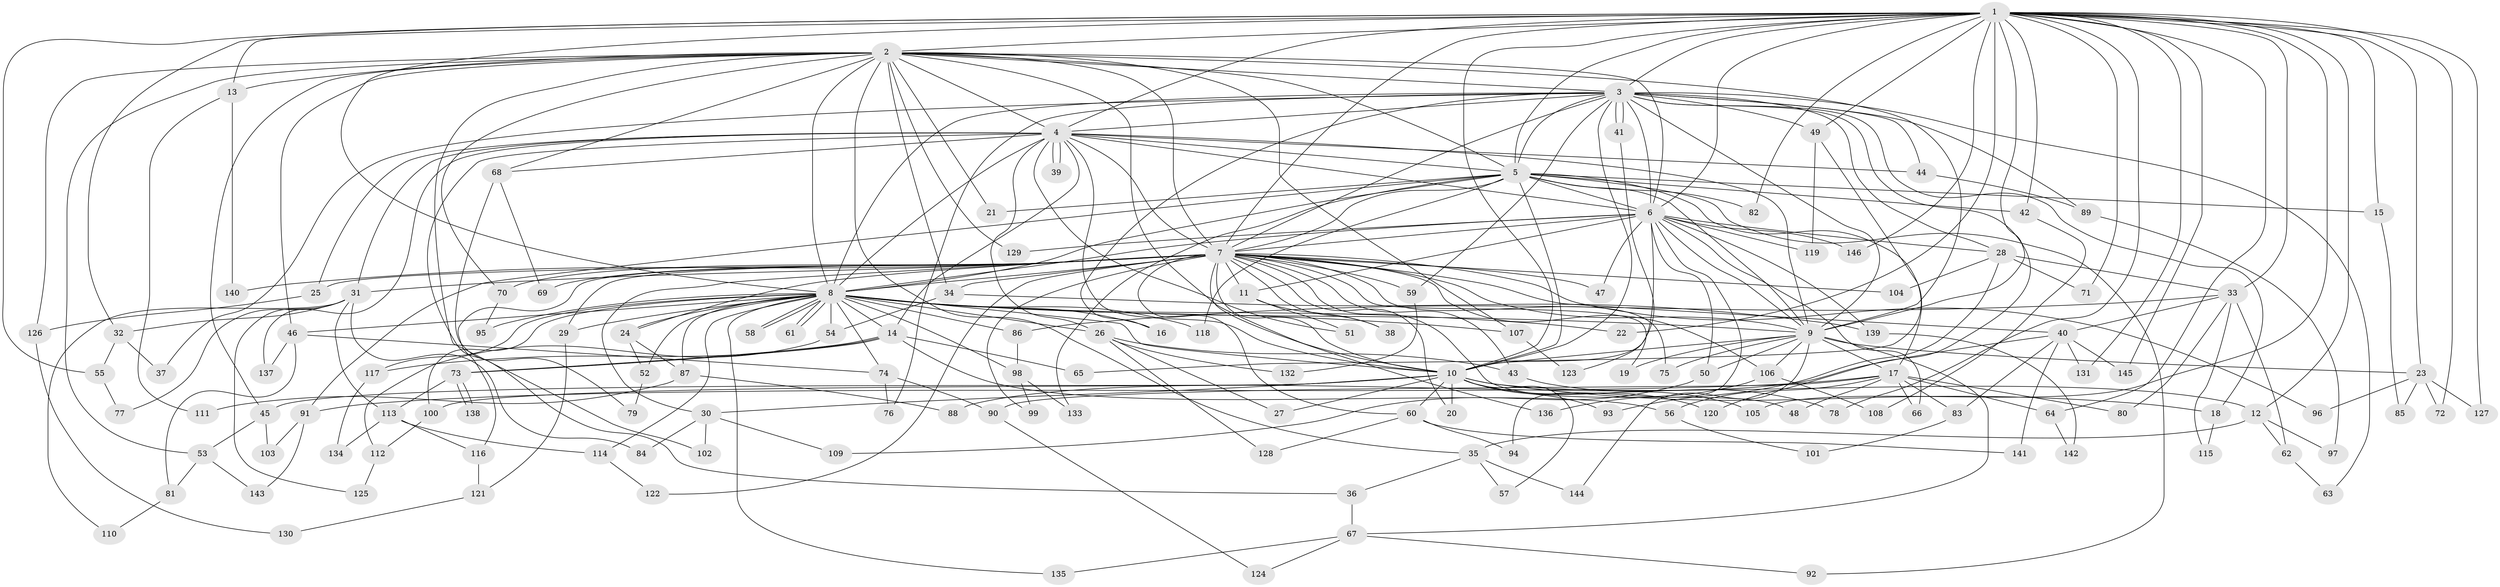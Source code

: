 // Generated by graph-tools (version 1.1) at 2025/49/03/09/25 03:49:31]
// undirected, 146 vertices, 317 edges
graph export_dot {
graph [start="1"]
  node [color=gray90,style=filled];
  1;
  2;
  3;
  4;
  5;
  6;
  7;
  8;
  9;
  10;
  11;
  12;
  13;
  14;
  15;
  16;
  17;
  18;
  19;
  20;
  21;
  22;
  23;
  24;
  25;
  26;
  27;
  28;
  29;
  30;
  31;
  32;
  33;
  34;
  35;
  36;
  37;
  38;
  39;
  40;
  41;
  42;
  43;
  44;
  45;
  46;
  47;
  48;
  49;
  50;
  51;
  52;
  53;
  54;
  55;
  56;
  57;
  58;
  59;
  60;
  61;
  62;
  63;
  64;
  65;
  66;
  67;
  68;
  69;
  70;
  71;
  72;
  73;
  74;
  75;
  76;
  77;
  78;
  79;
  80;
  81;
  82;
  83;
  84;
  85;
  86;
  87;
  88;
  89;
  90;
  91;
  92;
  93;
  94;
  95;
  96;
  97;
  98;
  99;
  100;
  101;
  102;
  103;
  104;
  105;
  106;
  107;
  108;
  109;
  110;
  111;
  112;
  113;
  114;
  115;
  116;
  117;
  118;
  119;
  120;
  121;
  122;
  123;
  124;
  125;
  126;
  127;
  128;
  129;
  130;
  131;
  132;
  133;
  134;
  135;
  136;
  137;
  138;
  139;
  140;
  141;
  142;
  143;
  144;
  145;
  146;
  1 -- 2;
  1 -- 3;
  1 -- 4;
  1 -- 5;
  1 -- 6;
  1 -- 7;
  1 -- 8;
  1 -- 9;
  1 -- 10;
  1 -- 12;
  1 -- 13;
  1 -- 15;
  1 -- 22;
  1 -- 23;
  1 -- 32;
  1 -- 33;
  1 -- 42;
  1 -- 49;
  1 -- 55;
  1 -- 64;
  1 -- 71;
  1 -- 72;
  1 -- 78;
  1 -- 82;
  1 -- 105;
  1 -- 127;
  1 -- 131;
  1 -- 145;
  1 -- 146;
  2 -- 3;
  2 -- 4;
  2 -- 5;
  2 -- 6;
  2 -- 7;
  2 -- 8;
  2 -- 9;
  2 -- 10;
  2 -- 13;
  2 -- 21;
  2 -- 34;
  2 -- 35;
  2 -- 45;
  2 -- 46;
  2 -- 53;
  2 -- 68;
  2 -- 70;
  2 -- 102;
  2 -- 107;
  2 -- 126;
  2 -- 129;
  3 -- 4;
  3 -- 5;
  3 -- 6;
  3 -- 7;
  3 -- 8;
  3 -- 9;
  3 -- 10;
  3 -- 16;
  3 -- 18;
  3 -- 28;
  3 -- 37;
  3 -- 41;
  3 -- 41;
  3 -- 44;
  3 -- 49;
  3 -- 59;
  3 -- 63;
  3 -- 76;
  3 -- 89;
  3 -- 120;
  4 -- 5;
  4 -- 6;
  4 -- 7;
  4 -- 8;
  4 -- 9;
  4 -- 10;
  4 -- 14;
  4 -- 25;
  4 -- 26;
  4 -- 31;
  4 -- 36;
  4 -- 39;
  4 -- 39;
  4 -- 44;
  4 -- 51;
  4 -- 68;
  4 -- 137;
  5 -- 6;
  5 -- 7;
  5 -- 8;
  5 -- 9;
  5 -- 10;
  5 -- 15;
  5 -- 17;
  5 -- 21;
  5 -- 42;
  5 -- 82;
  5 -- 91;
  5 -- 92;
  5 -- 118;
  5 -- 133;
  6 -- 7;
  6 -- 8;
  6 -- 9;
  6 -- 10;
  6 -- 11;
  6 -- 28;
  6 -- 47;
  6 -- 50;
  6 -- 66;
  6 -- 94;
  6 -- 119;
  6 -- 129;
  6 -- 139;
  6 -- 146;
  7 -- 8;
  7 -- 9;
  7 -- 10;
  7 -- 11;
  7 -- 19;
  7 -- 20;
  7 -- 24;
  7 -- 25;
  7 -- 29;
  7 -- 30;
  7 -- 31;
  7 -- 34;
  7 -- 38;
  7 -- 40;
  7 -- 43;
  7 -- 47;
  7 -- 48;
  7 -- 59;
  7 -- 60;
  7 -- 69;
  7 -- 70;
  7 -- 75;
  7 -- 96;
  7 -- 99;
  7 -- 104;
  7 -- 106;
  7 -- 116;
  7 -- 122;
  7 -- 136;
  7 -- 140;
  8 -- 9;
  8 -- 10;
  8 -- 14;
  8 -- 16;
  8 -- 22;
  8 -- 24;
  8 -- 26;
  8 -- 29;
  8 -- 46;
  8 -- 52;
  8 -- 54;
  8 -- 58;
  8 -- 58;
  8 -- 61;
  8 -- 61;
  8 -- 74;
  8 -- 86;
  8 -- 87;
  8 -- 95;
  8 -- 98;
  8 -- 100;
  8 -- 107;
  8 -- 114;
  8 -- 117;
  8 -- 118;
  8 -- 135;
  9 -- 10;
  9 -- 17;
  9 -- 19;
  9 -- 23;
  9 -- 50;
  9 -- 67;
  9 -- 75;
  9 -- 106;
  9 -- 144;
  10 -- 12;
  10 -- 18;
  10 -- 20;
  10 -- 27;
  10 -- 30;
  10 -- 45;
  10 -- 57;
  10 -- 60;
  10 -- 93;
  10 -- 100;
  10 -- 105;
  10 -- 120;
  11 -- 38;
  11 -- 51;
  12 -- 35;
  12 -- 62;
  12 -- 97;
  13 -- 111;
  13 -- 140;
  14 -- 56;
  14 -- 65;
  14 -- 73;
  14 -- 73;
  14 -- 117;
  15 -- 85;
  17 -- 48;
  17 -- 56;
  17 -- 64;
  17 -- 66;
  17 -- 80;
  17 -- 83;
  17 -- 90;
  17 -- 91;
  18 -- 115;
  23 -- 72;
  23 -- 85;
  23 -- 96;
  23 -- 127;
  24 -- 52;
  24 -- 87;
  25 -- 126;
  26 -- 27;
  26 -- 43;
  26 -- 128;
  26 -- 132;
  28 -- 33;
  28 -- 71;
  28 -- 93;
  28 -- 104;
  29 -- 121;
  30 -- 84;
  30 -- 102;
  30 -- 109;
  31 -- 32;
  31 -- 77;
  31 -- 84;
  31 -- 110;
  31 -- 113;
  31 -- 125;
  32 -- 37;
  32 -- 55;
  33 -- 40;
  33 -- 62;
  33 -- 80;
  33 -- 86;
  33 -- 115;
  34 -- 54;
  34 -- 139;
  35 -- 36;
  35 -- 57;
  35 -- 144;
  36 -- 67;
  40 -- 83;
  40 -- 88;
  40 -- 131;
  40 -- 141;
  40 -- 145;
  41 -- 123;
  42 -- 108;
  43 -- 78;
  44 -- 89;
  45 -- 53;
  45 -- 103;
  46 -- 74;
  46 -- 81;
  46 -- 137;
  49 -- 65;
  49 -- 119;
  50 -- 109;
  52 -- 79;
  53 -- 81;
  53 -- 143;
  54 -- 112;
  55 -- 77;
  56 -- 101;
  59 -- 132;
  60 -- 94;
  60 -- 128;
  60 -- 141;
  62 -- 63;
  64 -- 142;
  67 -- 92;
  67 -- 124;
  67 -- 135;
  68 -- 69;
  68 -- 79;
  70 -- 95;
  73 -- 113;
  73 -- 138;
  73 -- 138;
  74 -- 76;
  74 -- 90;
  81 -- 110;
  83 -- 101;
  86 -- 98;
  87 -- 88;
  87 -- 111;
  89 -- 97;
  90 -- 124;
  91 -- 103;
  91 -- 143;
  98 -- 99;
  98 -- 133;
  100 -- 112;
  106 -- 108;
  106 -- 136;
  107 -- 123;
  112 -- 125;
  113 -- 114;
  113 -- 116;
  113 -- 134;
  114 -- 122;
  116 -- 121;
  117 -- 134;
  121 -- 130;
  126 -- 130;
  139 -- 142;
}
